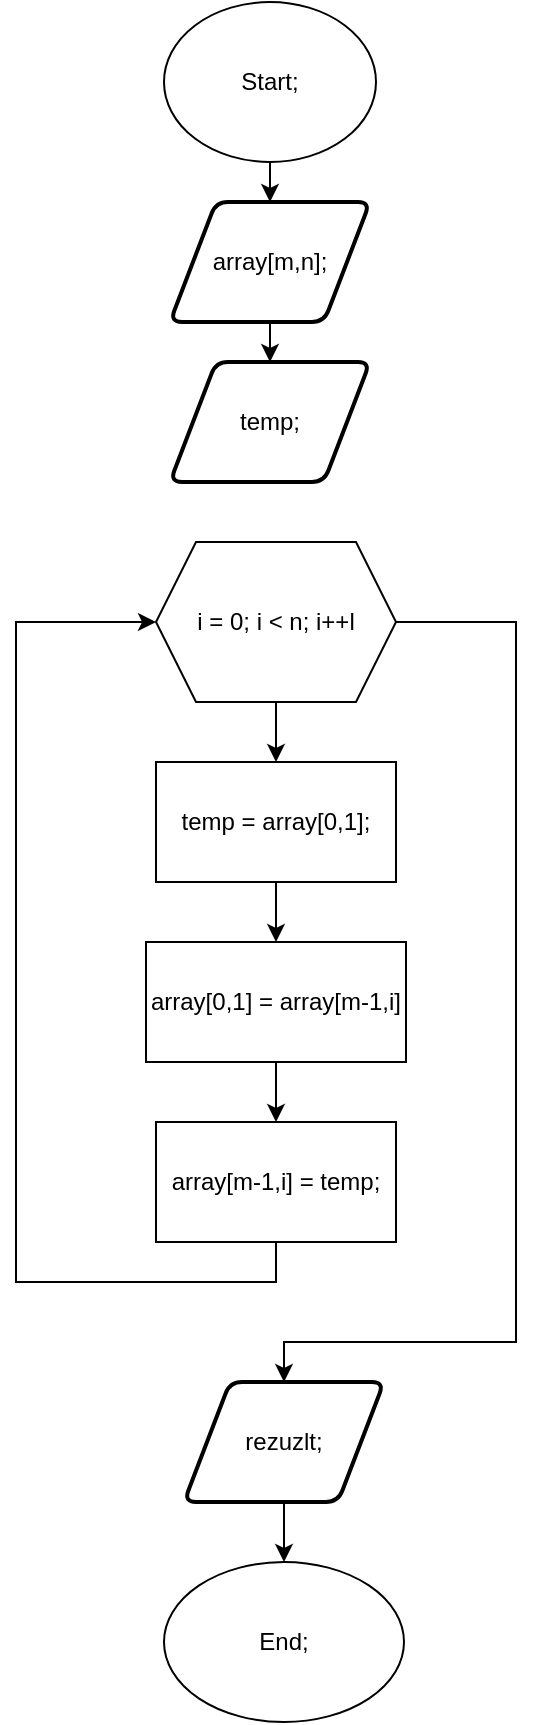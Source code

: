 <mxfile version="16.0.2" type="device"><diagram id="GdcUL8cfjf6KjlijHQPp" name="Страница 1"><mxGraphModel dx="1038" dy="649" grid="1" gridSize="10" guides="1" tooltips="1" connect="1" arrows="1" fold="1" page="1" pageScale="1" pageWidth="827" pageHeight="1169" math="0" shadow="0"><root><mxCell id="0"/><mxCell id="1" parent="0"/><mxCell id="AL3LLzwHfJooUPyzkYVc-5" value="" style="edgeStyle=orthogonalEdgeStyle;rounded=0;orthogonalLoop=1;jettySize=auto;html=1;" edge="1" parent="1" source="AL3LLzwHfJooUPyzkYVc-1" target="AL3LLzwHfJooUPyzkYVc-3"><mxGeometry relative="1" as="geometry"/></mxCell><mxCell id="AL3LLzwHfJooUPyzkYVc-1" value="Start;" style="ellipse;whiteSpace=wrap;html=1;" vertex="1" parent="1"><mxGeometry x="354" y="40" width="106" height="80" as="geometry"/></mxCell><mxCell id="AL3LLzwHfJooUPyzkYVc-7" value="" style="edgeStyle=orthogonalEdgeStyle;rounded=0;orthogonalLoop=1;jettySize=auto;html=1;" edge="1" parent="1" source="AL3LLzwHfJooUPyzkYVc-3" target="AL3LLzwHfJooUPyzkYVc-6"><mxGeometry relative="1" as="geometry"/></mxCell><mxCell id="AL3LLzwHfJooUPyzkYVc-3" value="array[m,n];" style="shape=parallelogram;html=1;strokeWidth=2;perimeter=parallelogramPerimeter;whiteSpace=wrap;rounded=1;arcSize=12;size=0.23;" vertex="1" parent="1"><mxGeometry x="357" y="140" width="100" height="60" as="geometry"/></mxCell><mxCell id="AL3LLzwHfJooUPyzkYVc-6" value="temp;" style="shape=parallelogram;html=1;strokeWidth=2;perimeter=parallelogramPerimeter;whiteSpace=wrap;rounded=1;arcSize=12;size=0.23;" vertex="1" parent="1"><mxGeometry x="357" y="220" width="100" height="60" as="geometry"/></mxCell><mxCell id="AL3LLzwHfJooUPyzkYVc-13" value="" style="edgeStyle=orthogonalEdgeStyle;rounded=0;orthogonalLoop=1;jettySize=auto;html=1;" edge="1" parent="1" source="AL3LLzwHfJooUPyzkYVc-8" target="AL3LLzwHfJooUPyzkYVc-9"><mxGeometry relative="1" as="geometry"/></mxCell><mxCell id="AL3LLzwHfJooUPyzkYVc-21" style="edgeStyle=orthogonalEdgeStyle;rounded=0;orthogonalLoop=1;jettySize=auto;html=1;entryX=0.5;entryY=0;entryDx=0;entryDy=0;" edge="1" parent="1" source="AL3LLzwHfJooUPyzkYVc-8" target="AL3LLzwHfJooUPyzkYVc-20"><mxGeometry relative="1" as="geometry"><Array as="points"><mxPoint x="530" y="350"/><mxPoint x="530" y="710"/><mxPoint x="414" y="710"/></Array></mxGeometry></mxCell><mxCell id="AL3LLzwHfJooUPyzkYVc-8" value="i = 0; i &amp;lt; n; i++l" style="shape=hexagon;perimeter=hexagonPerimeter2;whiteSpace=wrap;html=1;fixedSize=1;" vertex="1" parent="1"><mxGeometry x="350" y="310" width="120" height="80" as="geometry"/></mxCell><mxCell id="AL3LLzwHfJooUPyzkYVc-15" value="" style="edgeStyle=orthogonalEdgeStyle;rounded=0;orthogonalLoop=1;jettySize=auto;html=1;" edge="1" parent="1" source="AL3LLzwHfJooUPyzkYVc-9" target="AL3LLzwHfJooUPyzkYVc-10"><mxGeometry relative="1" as="geometry"/></mxCell><mxCell id="AL3LLzwHfJooUPyzkYVc-9" value="temp = array[0,1];" style="rounded=0;whiteSpace=wrap;html=1;" vertex="1" parent="1"><mxGeometry x="350" y="420" width="120" height="60" as="geometry"/></mxCell><mxCell id="AL3LLzwHfJooUPyzkYVc-17" value="" style="edgeStyle=orthogonalEdgeStyle;rounded=0;orthogonalLoop=1;jettySize=auto;html=1;" edge="1" parent="1" source="AL3LLzwHfJooUPyzkYVc-10" target="AL3LLzwHfJooUPyzkYVc-16"><mxGeometry relative="1" as="geometry"/></mxCell><mxCell id="AL3LLzwHfJooUPyzkYVc-10" value="array[0,1] = array[m-1,i]" style="rounded=0;whiteSpace=wrap;html=1;" vertex="1" parent="1"><mxGeometry x="345" y="510" width="130" height="60" as="geometry"/></mxCell><mxCell id="AL3LLzwHfJooUPyzkYVc-18" style="edgeStyle=orthogonalEdgeStyle;rounded=0;orthogonalLoop=1;jettySize=auto;html=1;entryX=0;entryY=0.5;entryDx=0;entryDy=0;" edge="1" parent="1" source="AL3LLzwHfJooUPyzkYVc-16" target="AL3LLzwHfJooUPyzkYVc-8"><mxGeometry relative="1" as="geometry"><Array as="points"><mxPoint x="410" y="680"/><mxPoint x="280" y="680"/><mxPoint x="280" y="350"/></Array></mxGeometry></mxCell><mxCell id="AL3LLzwHfJooUPyzkYVc-16" value="array[m-1,i] = temp;" style="rounded=0;whiteSpace=wrap;html=1;" vertex="1" parent="1"><mxGeometry x="350" y="600" width="120" height="60" as="geometry"/></mxCell><mxCell id="AL3LLzwHfJooUPyzkYVc-23" value="" style="edgeStyle=orthogonalEdgeStyle;rounded=0;orthogonalLoop=1;jettySize=auto;html=1;" edge="1" parent="1" source="AL3LLzwHfJooUPyzkYVc-20" target="AL3LLzwHfJooUPyzkYVc-22"><mxGeometry relative="1" as="geometry"/></mxCell><mxCell id="AL3LLzwHfJooUPyzkYVc-20" value="rezuzlt;" style="shape=parallelogram;html=1;strokeWidth=2;perimeter=parallelogramPerimeter;whiteSpace=wrap;rounded=1;arcSize=12;size=0.23;" vertex="1" parent="1"><mxGeometry x="364" y="730" width="100" height="60" as="geometry"/></mxCell><mxCell id="AL3LLzwHfJooUPyzkYVc-22" value="End;" style="ellipse;whiteSpace=wrap;html=1;" vertex="1" parent="1"><mxGeometry x="354" y="820" width="120" height="80" as="geometry"/></mxCell></root></mxGraphModel></diagram></mxfile>